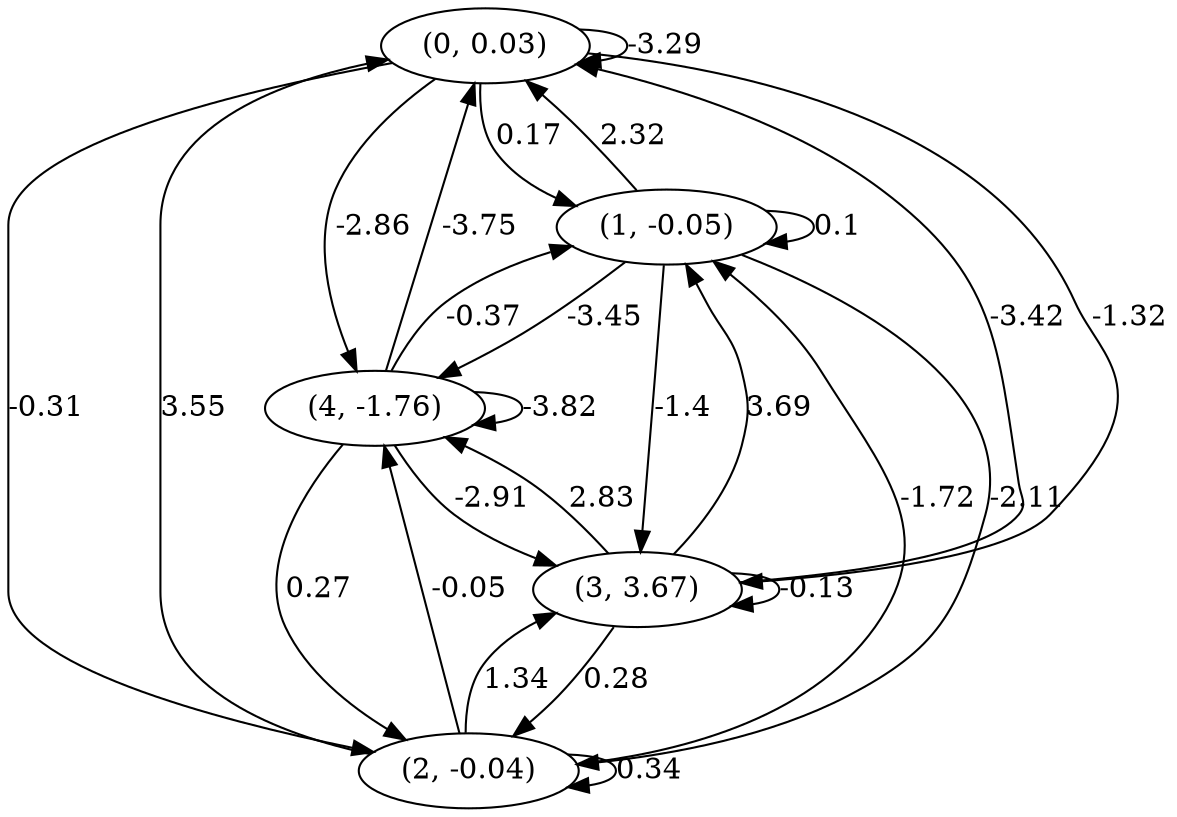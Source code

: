 digraph {
    0 [ label = "(0, 0.03)" ]
    1 [ label = "(1, -0.05)" ]
    2 [ label = "(2, -0.04)" ]
    3 [ label = "(3, 3.67)" ]
    4 [ label = "(4, -1.76)" ]
    0 -> 0 [ label = "-3.29" ]
    1 -> 1 [ label = "0.1" ]
    2 -> 2 [ label = "0.34" ]
    3 -> 3 [ label = "-0.13" ]
    4 -> 4 [ label = "-3.82" ]
    1 -> 0 [ label = "2.32" ]
    2 -> 0 [ label = "3.55" ]
    3 -> 0 [ label = "-3.42" ]
    4 -> 0 [ label = "-3.75" ]
    0 -> 1 [ label = "0.17" ]
    2 -> 1 [ label = "-1.72" ]
    3 -> 1 [ label = "3.69" ]
    4 -> 1 [ label = "-0.37" ]
    0 -> 2 [ label = "-0.31" ]
    1 -> 2 [ label = "-2.11" ]
    3 -> 2 [ label = "0.28" ]
    4 -> 2 [ label = "0.27" ]
    0 -> 3 [ label = "-1.32" ]
    1 -> 3 [ label = "-1.4" ]
    2 -> 3 [ label = "1.34" ]
    4 -> 3 [ label = "-2.91" ]
    0 -> 4 [ label = "-2.86" ]
    1 -> 4 [ label = "-3.45" ]
    2 -> 4 [ label = "-0.05" ]
    3 -> 4 [ label = "2.83" ]
}

